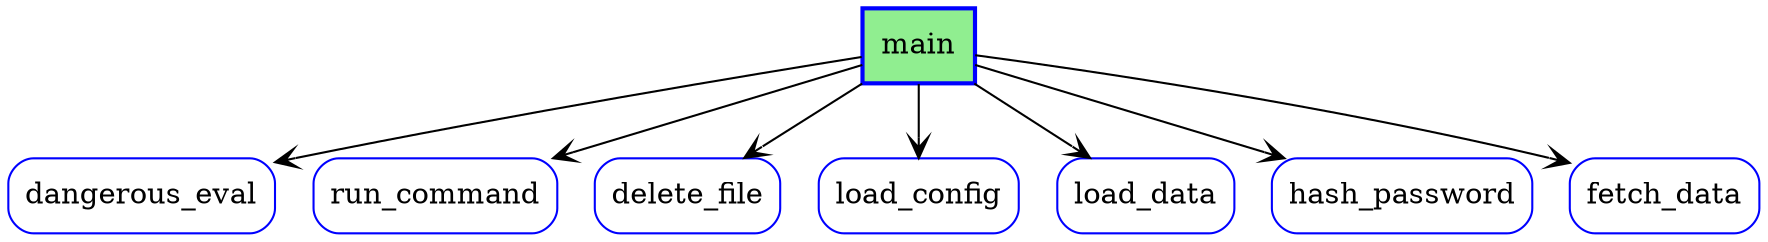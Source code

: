 digraph CallGraph {
    rankdir=TB;
    node [shape=box, style=rounded];
    edge [arrowhead=open];

    rankdir=TB;
    // Function nodes
    "dangerous_eval" [shape=box, color=blue, label="dangerous_eval"];
    "run_command" [shape=box, color=blue, label="run_command"];
    "delete_file" [shape=box, color=blue, label="delete_file"];
    "load_config" [shape=box, color=blue, label="load_config"];
    "load_data" [shape=box, color=blue, label="load_data"];
    "hash_password" [shape=box, color=blue, label="hash_password"];
    "fetch_data" [shape=box, color=blue, label="fetch_data"];
    "main" [shape=box, color=blue, style="bold,filled", fillcolor=lightgreen, label="main"];

    // Call relationships
    "main" -> "dangerous_eval" ;
    "main" -> "run_command" ;
    "main" -> "delete_file" ;
    "main" -> "load_config" ;
    "main" -> "load_data" ;
    "main" -> "hash_password" ;
    "main" -> "fetch_data" ;
}

